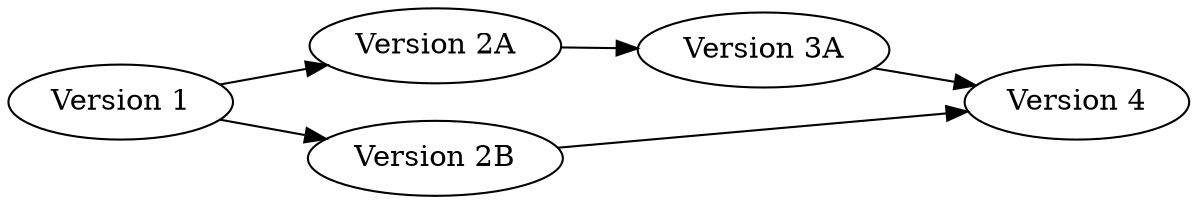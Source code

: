 digraph G {
  rankdir="LR"
  {rank="same" "Version 2A" "Version 2B"}
  "Version 1" -> "Version 2A" -> "Version 3A" -> "Version 4"
  "Version 1" -> "Version 2B" -> "Version 4"
}
